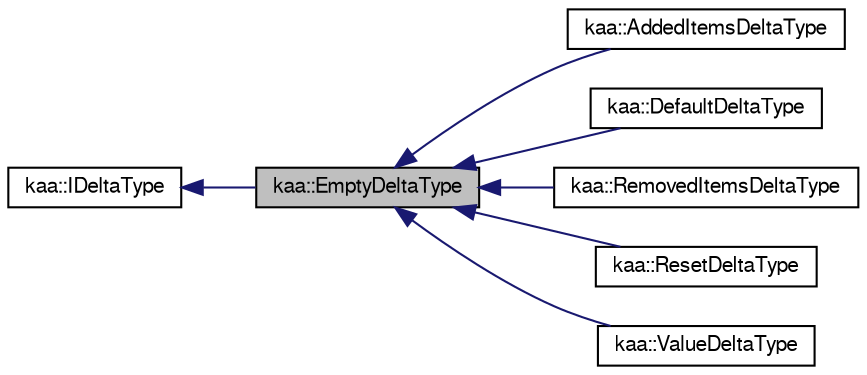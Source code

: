 digraph "kaa::EmptyDeltaType"
{
  bgcolor="transparent";
  edge [fontname="FreeSans",fontsize="10",labelfontname="FreeSans",labelfontsize="10"];
  node [fontname="FreeSans",fontsize="10",shape=record];
  rankdir="LR";
  Node1 [label="kaa::EmptyDeltaType",height=0.2,width=0.4,color="black", fillcolor="grey75", style="filled" fontcolor="black"];
  Node2 -> Node1 [dir="back",color="midnightblue",fontsize="10",style="solid",fontname="FreeSans"];
  Node2 [label="kaa::IDeltaType",height=0.2,width=0.4,color="black",URL="$classkaa_1_1IDeltaType.html"];
  Node1 -> Node3 [dir="back",color="midnightblue",fontsize="10",style="solid",fontname="FreeSans"];
  Node3 [label="kaa::AddedItemsDeltaType",height=0.2,width=0.4,color="black",URL="$classkaa_1_1AddedItemsDeltaType.html"];
  Node1 -> Node4 [dir="back",color="midnightblue",fontsize="10",style="solid",fontname="FreeSans"];
  Node4 [label="kaa::DefaultDeltaType",height=0.2,width=0.4,color="black",URL="$classkaa_1_1DefaultDeltaType.html"];
  Node1 -> Node5 [dir="back",color="midnightblue",fontsize="10",style="solid",fontname="FreeSans"];
  Node5 [label="kaa::RemovedItemsDeltaType",height=0.2,width=0.4,color="black",URL="$classkaa_1_1RemovedItemsDeltaType.html"];
  Node1 -> Node6 [dir="back",color="midnightblue",fontsize="10",style="solid",fontname="FreeSans"];
  Node6 [label="kaa::ResetDeltaType",height=0.2,width=0.4,color="black",URL="$classkaa_1_1ResetDeltaType.html"];
  Node1 -> Node7 [dir="back",color="midnightblue",fontsize="10",style="solid",fontname="FreeSans"];
  Node7 [label="kaa::ValueDeltaType",height=0.2,width=0.4,color="black",URL="$classkaa_1_1ValueDeltaType.html"];
}
